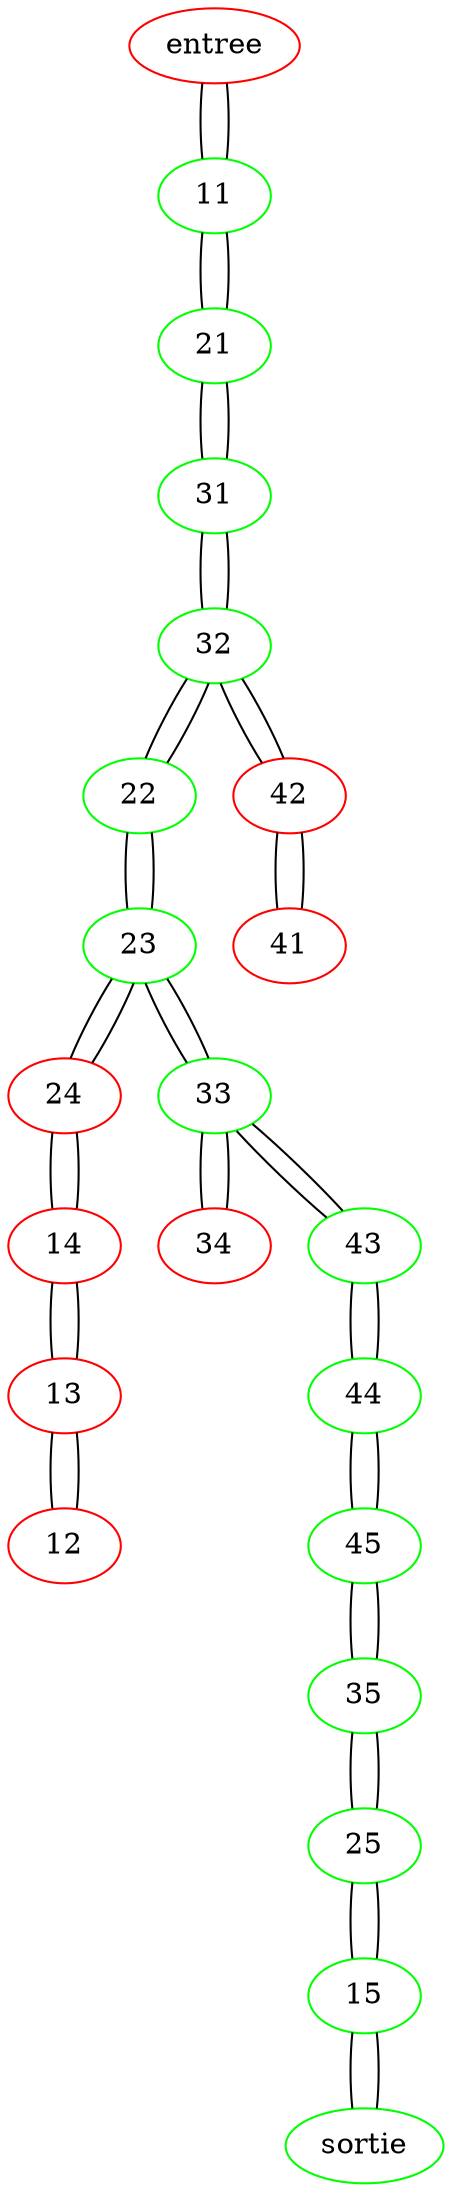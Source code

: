 graph {
entree [color=red]
sortie [color=green]
11 [color=green]
12 [color=red]
13 [color=red]
14 [color=red]
15 [color=green]
21 [color=green]
22 [color=green]
23 [color=green]
24 [color=red]
25 [color=green]
31 [color=green]
32 [color=green]
33 [color=green]
34 [color=red]
35 [color=green]
41 [color=red]
42 [color=red]
43 [color=green]
44 [color=green]
45 [color=green]
 entree -- 11
 sortie -- 15
 11 -- entree
 11 -- 21
 12 -- 13
 13 -- 12
 13 -- 14
 14 -- 13
 14 -- 24
 15 -- 25
 15 -- sortie
 21 -- 11
 21 -- 31
 22 -- 32
 22 -- 23
 23 -- 22
 23 -- 24
 23 -- 33
 24 -- 14
 24 -- 23
 25 -- 35
 25 -- 15
 31 -- 21
 31 -- 32
 32 -- 31
 32 -- 42
 32 -- 22
 33 -- 23
 33 -- 34
 33 -- 43
 34 -- 33
 35 -- 45
 35 -- 25
 41 -- 42
 42 -- 41
 42 -- 32
 43 -- 33
 43 -- 44
 44 -- 43
 44 -- 45
 45 -- 44
 45 -- 35
}
